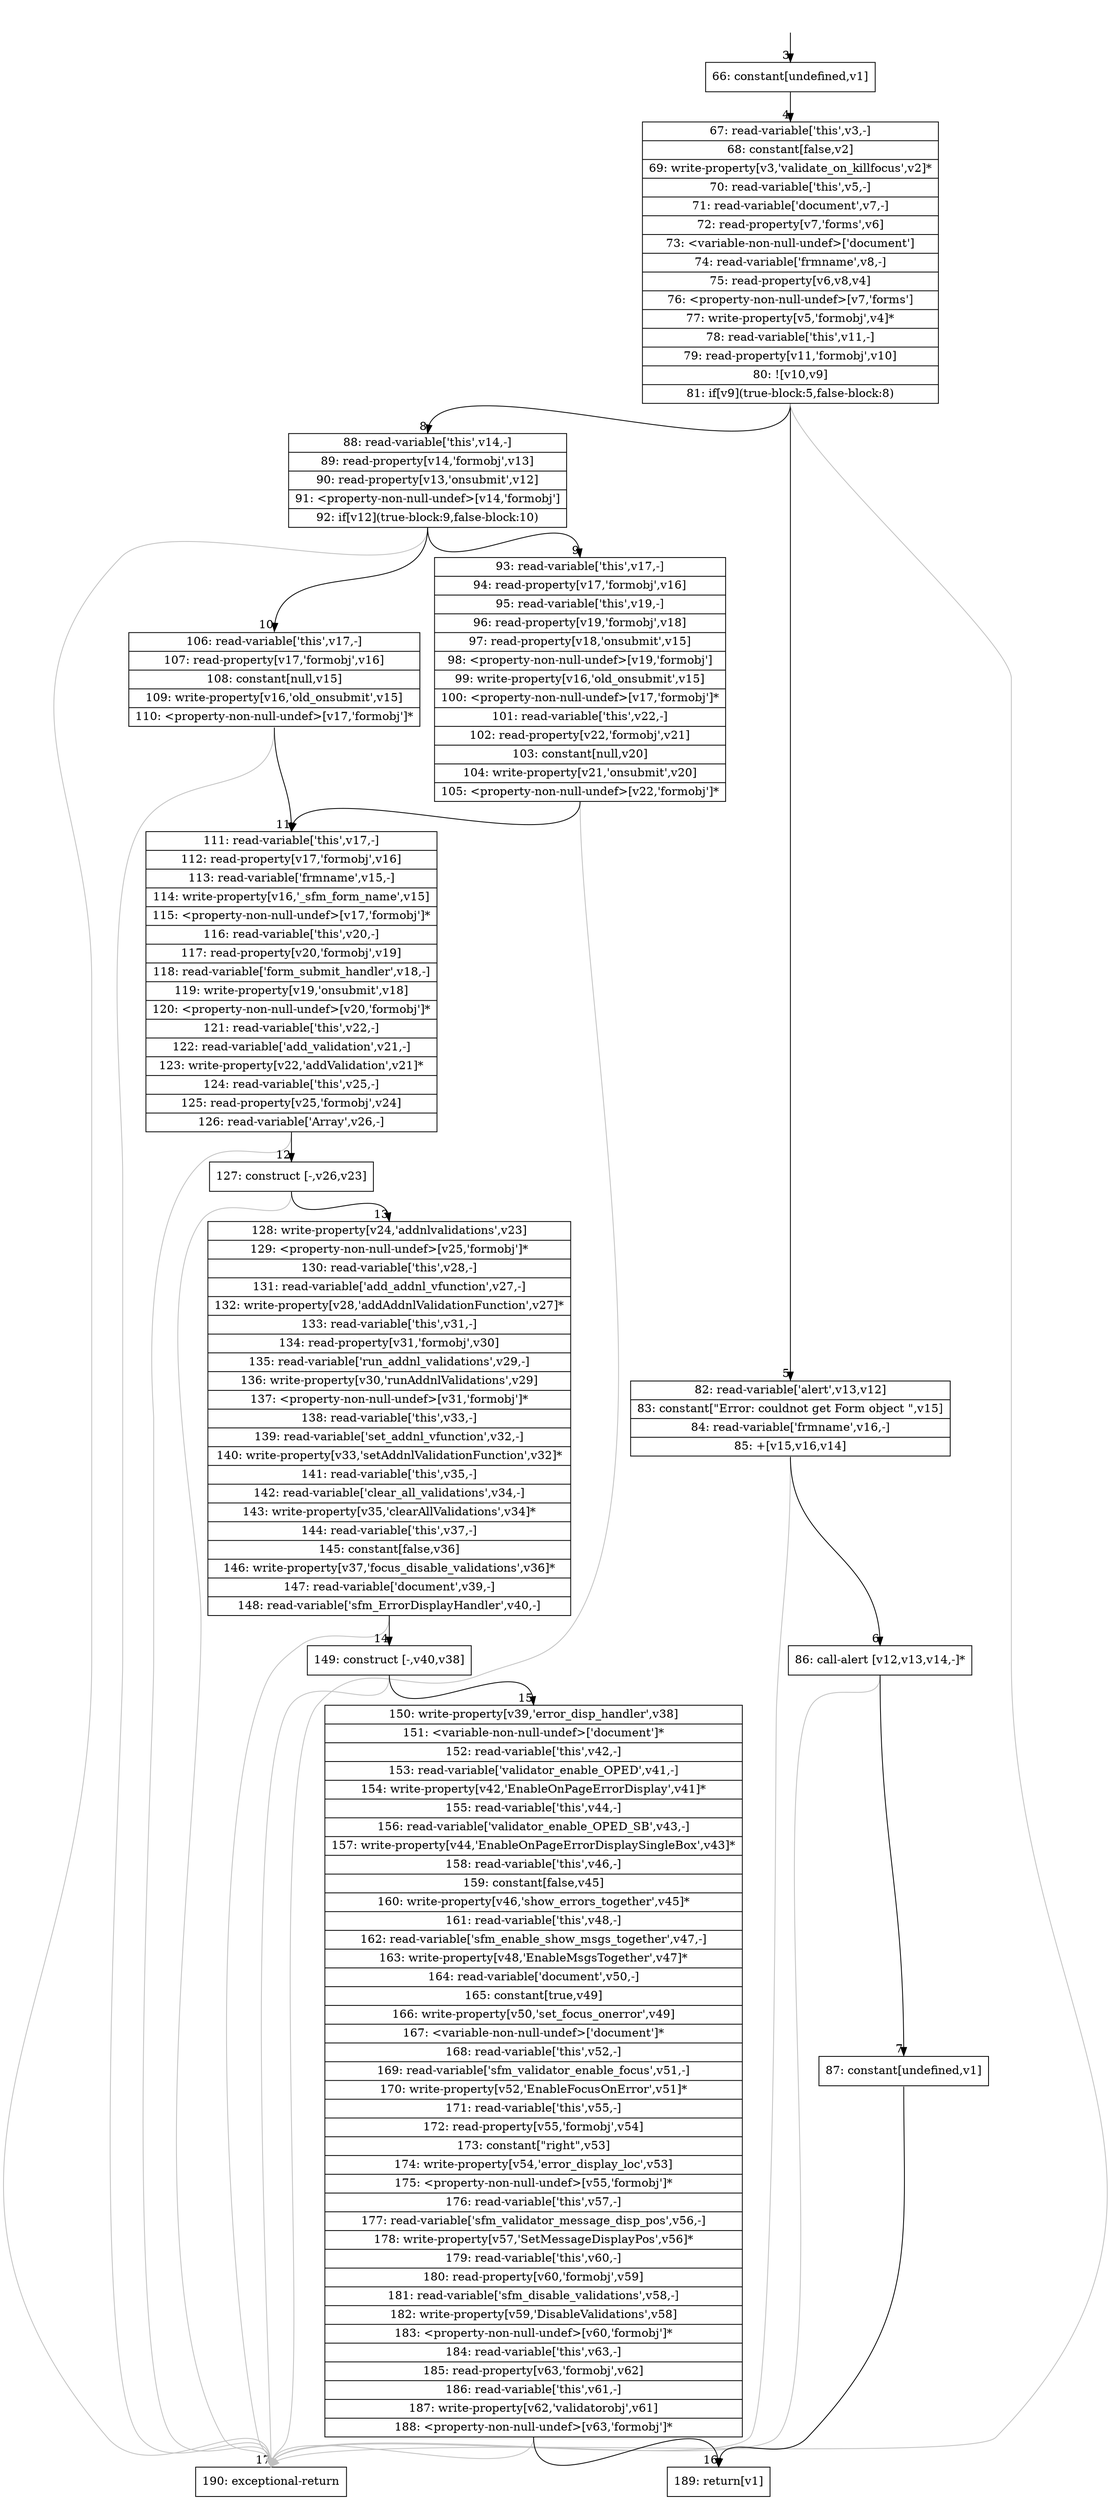 digraph {
rankdir="TD"
BB_entry1[shape=none,label=""];
BB_entry1 -> BB3 [tailport=s, headport=n, headlabel="    3"]
BB3 [shape=record label="{66: constant[undefined,v1]}" ] 
BB3 -> BB4 [tailport=s, headport=n, headlabel="      4"]
BB4 [shape=record label="{67: read-variable['this',v3,-]|68: constant[false,v2]|69: write-property[v3,'validate_on_killfocus',v2]*|70: read-variable['this',v5,-]|71: read-variable['document',v7,-]|72: read-property[v7,'forms',v6]|73: \<variable-non-null-undef\>['document']|74: read-variable['frmname',v8,-]|75: read-property[v6,v8,v4]|76: \<property-non-null-undef\>[v7,'forms']|77: write-property[v5,'formobj',v4]*|78: read-variable['this',v11,-]|79: read-property[v11,'formobj',v10]|80: ![v10,v9]|81: if[v9](true-block:5,false-block:8)}" ] 
BB4 -> BB5 [tailport=s, headport=n, headlabel="      5"]
BB4 -> BB8 [tailport=s, headport=n, headlabel="      8"]
BB4 -> BB17 [tailport=s, headport=n, color=gray, headlabel="      17"]
BB5 [shape=record label="{82: read-variable['alert',v13,v12]|83: constant[\"Error: couldnot get Form object \",v15]|84: read-variable['frmname',v16,-]|85: +[v15,v16,v14]}" ] 
BB5 -> BB6 [tailport=s, headport=n, headlabel="      6"]
BB5 -> BB17 [tailport=s, headport=n, color=gray]
BB6 [shape=record label="{86: call-alert [v12,v13,v14,-]*}" ] 
BB6 -> BB7 [tailport=s, headport=n, headlabel="      7"]
BB6 -> BB17 [tailport=s, headport=n, color=gray]
BB7 [shape=record label="{87: constant[undefined,v1]}" ] 
BB7 -> BB16 [tailport=s, headport=n, headlabel="      16"]
BB8 [shape=record label="{88: read-variable['this',v14,-]|89: read-property[v14,'formobj',v13]|90: read-property[v13,'onsubmit',v12]|91: \<property-non-null-undef\>[v14,'formobj']|92: if[v12](true-block:9,false-block:10)}" ] 
BB8 -> BB9 [tailport=s, headport=n, headlabel="      9"]
BB8 -> BB10 [tailport=s, headport=n, headlabel="      10"]
BB8 -> BB17 [tailport=s, headport=n, color=gray]
BB9 [shape=record label="{93: read-variable['this',v17,-]|94: read-property[v17,'formobj',v16]|95: read-variable['this',v19,-]|96: read-property[v19,'formobj',v18]|97: read-property[v18,'onsubmit',v15]|98: \<property-non-null-undef\>[v19,'formobj']|99: write-property[v16,'old_onsubmit',v15]|100: \<property-non-null-undef\>[v17,'formobj']*|101: read-variable['this',v22,-]|102: read-property[v22,'formobj',v21]|103: constant[null,v20]|104: write-property[v21,'onsubmit',v20]|105: \<property-non-null-undef\>[v22,'formobj']*}" ] 
BB9 -> BB11 [tailport=s, headport=n, headlabel="      11"]
BB9 -> BB17 [tailport=s, headport=n, color=gray]
BB10 [shape=record label="{106: read-variable['this',v17,-]|107: read-property[v17,'formobj',v16]|108: constant[null,v15]|109: write-property[v16,'old_onsubmit',v15]|110: \<property-non-null-undef\>[v17,'formobj']*}" ] 
BB10 -> BB11 [tailport=s, headport=n]
BB10 -> BB17 [tailport=s, headport=n, color=gray]
BB11 [shape=record label="{111: read-variable['this',v17,-]|112: read-property[v17,'formobj',v16]|113: read-variable['frmname',v15,-]|114: write-property[v16,'_sfm_form_name',v15]|115: \<property-non-null-undef\>[v17,'formobj']*|116: read-variable['this',v20,-]|117: read-property[v20,'formobj',v19]|118: read-variable['form_submit_handler',v18,-]|119: write-property[v19,'onsubmit',v18]|120: \<property-non-null-undef\>[v20,'formobj']*|121: read-variable['this',v22,-]|122: read-variable['add_validation',v21,-]|123: write-property[v22,'addValidation',v21]*|124: read-variable['this',v25,-]|125: read-property[v25,'formobj',v24]|126: read-variable['Array',v26,-]}" ] 
BB11 -> BB12 [tailport=s, headport=n, headlabel="      12"]
BB11 -> BB17 [tailport=s, headport=n, color=gray]
BB12 [shape=record label="{127: construct [-,v26,v23]}" ] 
BB12 -> BB13 [tailport=s, headport=n, headlabel="      13"]
BB12 -> BB17 [tailport=s, headport=n, color=gray]
BB13 [shape=record label="{128: write-property[v24,'addnlvalidations',v23]|129: \<property-non-null-undef\>[v25,'formobj']*|130: read-variable['this',v28,-]|131: read-variable['add_addnl_vfunction',v27,-]|132: write-property[v28,'addAddnlValidationFunction',v27]*|133: read-variable['this',v31,-]|134: read-property[v31,'formobj',v30]|135: read-variable['run_addnl_validations',v29,-]|136: write-property[v30,'runAddnlValidations',v29]|137: \<property-non-null-undef\>[v31,'formobj']*|138: read-variable['this',v33,-]|139: read-variable['set_addnl_vfunction',v32,-]|140: write-property[v33,'setAddnlValidationFunction',v32]*|141: read-variable['this',v35,-]|142: read-variable['clear_all_validations',v34,-]|143: write-property[v35,'clearAllValidations',v34]*|144: read-variable['this',v37,-]|145: constant[false,v36]|146: write-property[v37,'focus_disable_validations',v36]*|147: read-variable['document',v39,-]|148: read-variable['sfm_ErrorDisplayHandler',v40,-]}" ] 
BB13 -> BB14 [tailport=s, headport=n, headlabel="      14"]
BB13 -> BB17 [tailport=s, headport=n, color=gray]
BB14 [shape=record label="{149: construct [-,v40,v38]}" ] 
BB14 -> BB15 [tailport=s, headport=n, headlabel="      15"]
BB14 -> BB17 [tailport=s, headport=n, color=gray]
BB15 [shape=record label="{150: write-property[v39,'error_disp_handler',v38]|151: \<variable-non-null-undef\>['document']*|152: read-variable['this',v42,-]|153: read-variable['validator_enable_OPED',v41,-]|154: write-property[v42,'EnableOnPageErrorDisplay',v41]*|155: read-variable['this',v44,-]|156: read-variable['validator_enable_OPED_SB',v43,-]|157: write-property[v44,'EnableOnPageErrorDisplaySingleBox',v43]*|158: read-variable['this',v46,-]|159: constant[false,v45]|160: write-property[v46,'show_errors_together',v45]*|161: read-variable['this',v48,-]|162: read-variable['sfm_enable_show_msgs_together',v47,-]|163: write-property[v48,'EnableMsgsTogether',v47]*|164: read-variable['document',v50,-]|165: constant[true,v49]|166: write-property[v50,'set_focus_onerror',v49]|167: \<variable-non-null-undef\>['document']*|168: read-variable['this',v52,-]|169: read-variable['sfm_validator_enable_focus',v51,-]|170: write-property[v52,'EnableFocusOnError',v51]*|171: read-variable['this',v55,-]|172: read-property[v55,'formobj',v54]|173: constant[\"right\",v53]|174: write-property[v54,'error_display_loc',v53]|175: \<property-non-null-undef\>[v55,'formobj']*|176: read-variable['this',v57,-]|177: read-variable['sfm_validator_message_disp_pos',v56,-]|178: write-property[v57,'SetMessageDisplayPos',v56]*|179: read-variable['this',v60,-]|180: read-property[v60,'formobj',v59]|181: read-variable['sfm_disable_validations',v58,-]|182: write-property[v59,'DisableValidations',v58]|183: \<property-non-null-undef\>[v60,'formobj']*|184: read-variable['this',v63,-]|185: read-property[v63,'formobj',v62]|186: read-variable['this',v61,-]|187: write-property[v62,'validatorobj',v61]|188: \<property-non-null-undef\>[v63,'formobj']*}" ] 
BB15 -> BB16 [tailport=s, headport=n]
BB15 -> BB17 [tailport=s, headport=n, color=gray]
BB16 [shape=record label="{189: return[v1]}" ] 
BB17 [shape=record label="{190: exceptional-return}" ] 
//#$~ 64
}
